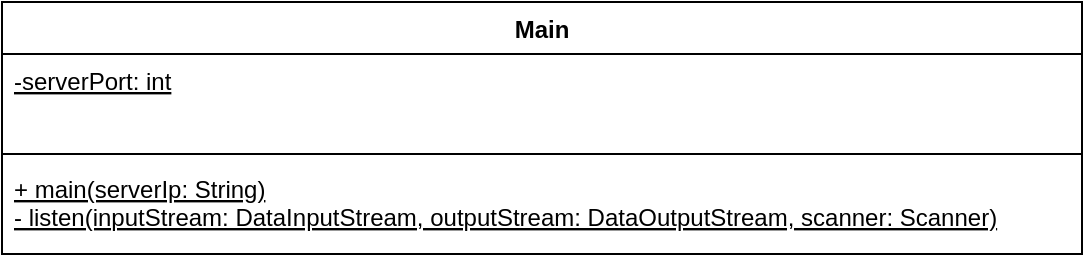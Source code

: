 <mxfile compressed="true" version="13.9.9" type="device"><diagram id="ohm0djpCdiRqougXQP74" name="Page-1"><mxGraphModel dx="1086" dy="806" grid="1" gridSize="18" guides="1" tooltips="1" connect="1" arrows="1" fold="1" page="1" pageScale="1" pageWidth="1100" pageHeight="850" math="0" shadow="0"><root><mxCell id="0"/><mxCell id="1" parent="0"/><mxCell id="ykjl0T7enzOhp8rv_wfz-2" value="Main" style="swimlane;fontStyle=1;align=center;verticalAlign=top;childLayout=stackLayout;horizontal=1;startSize=26;horizontalStack=0;resizeParent=1;resizeParentMax=0;resizeLast=0;collapsible=1;marginBottom=0;" parent="1" vertex="1"><mxGeometry x="90" y="144" width="540" height="126" as="geometry"/></mxCell><mxCell id="ykjl0T7enzOhp8rv_wfz-3" value="-serverPort: int" style="text;strokeColor=none;fillColor=none;align=left;verticalAlign=top;spacingLeft=4;spacingRight=4;overflow=hidden;rotatable=0;points=[[0,0.5],[1,0.5]];portConstraint=eastwest;fontStyle=4" parent="ykjl0T7enzOhp8rv_wfz-2" vertex="1"><mxGeometry y="26" width="540" height="46" as="geometry"/></mxCell><mxCell id="ykjl0T7enzOhp8rv_wfz-4" value="" style="line;strokeWidth=1;fillColor=none;align=left;verticalAlign=middle;spacingTop=-1;spacingLeft=3;spacingRight=3;rotatable=0;labelPosition=right;points=[];portConstraint=eastwest;" parent="ykjl0T7enzOhp8rv_wfz-2" vertex="1"><mxGeometry y="72" width="540" height="8" as="geometry"/></mxCell><mxCell id="ykjl0T7enzOhp8rv_wfz-5" value="+ main(serverIp: String)&#10;- listen(inputStream: DataInputStream, outputStream: DataOutputStream, scanner: Scanner)&#10;" style="text;strokeColor=none;fillColor=none;align=left;verticalAlign=top;spacingLeft=4;spacingRight=4;overflow=hidden;rotatable=0;points=[[0,0.5],[1,0.5]];portConstraint=eastwest;fontStyle=4" parent="ykjl0T7enzOhp8rv_wfz-2" vertex="1"><mxGeometry y="80" width="540" height="46" as="geometry"/></mxCell></root></mxGraphModel></diagram></mxfile>